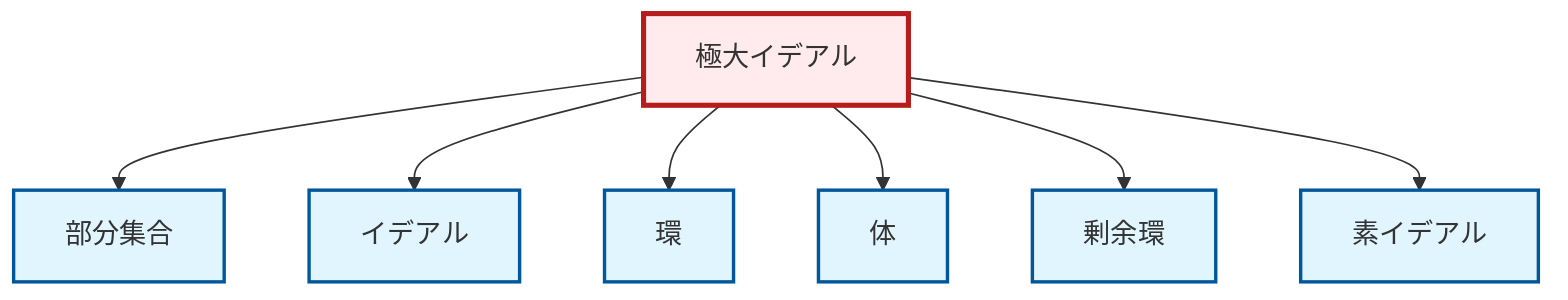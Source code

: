 graph TD
    classDef definition fill:#e1f5fe,stroke:#01579b,stroke-width:2px
    classDef theorem fill:#f3e5f5,stroke:#4a148c,stroke-width:2px
    classDef axiom fill:#fff3e0,stroke:#e65100,stroke-width:2px
    classDef example fill:#e8f5e9,stroke:#1b5e20,stroke-width:2px
    classDef current fill:#ffebee,stroke:#b71c1c,stroke-width:3px
    def-field["体"]:::definition
    def-quotient-ring["剰余環"]:::definition
    def-maximal-ideal["極大イデアル"]:::definition
    def-subset["部分集合"]:::definition
    def-ring["環"]:::definition
    def-prime-ideal["素イデアル"]:::definition
    def-ideal["イデアル"]:::definition
    def-maximal-ideal --> def-subset
    def-maximal-ideal --> def-ideal
    def-maximal-ideal --> def-ring
    def-maximal-ideal --> def-field
    def-maximal-ideal --> def-quotient-ring
    def-maximal-ideal --> def-prime-ideal
    class def-maximal-ideal current